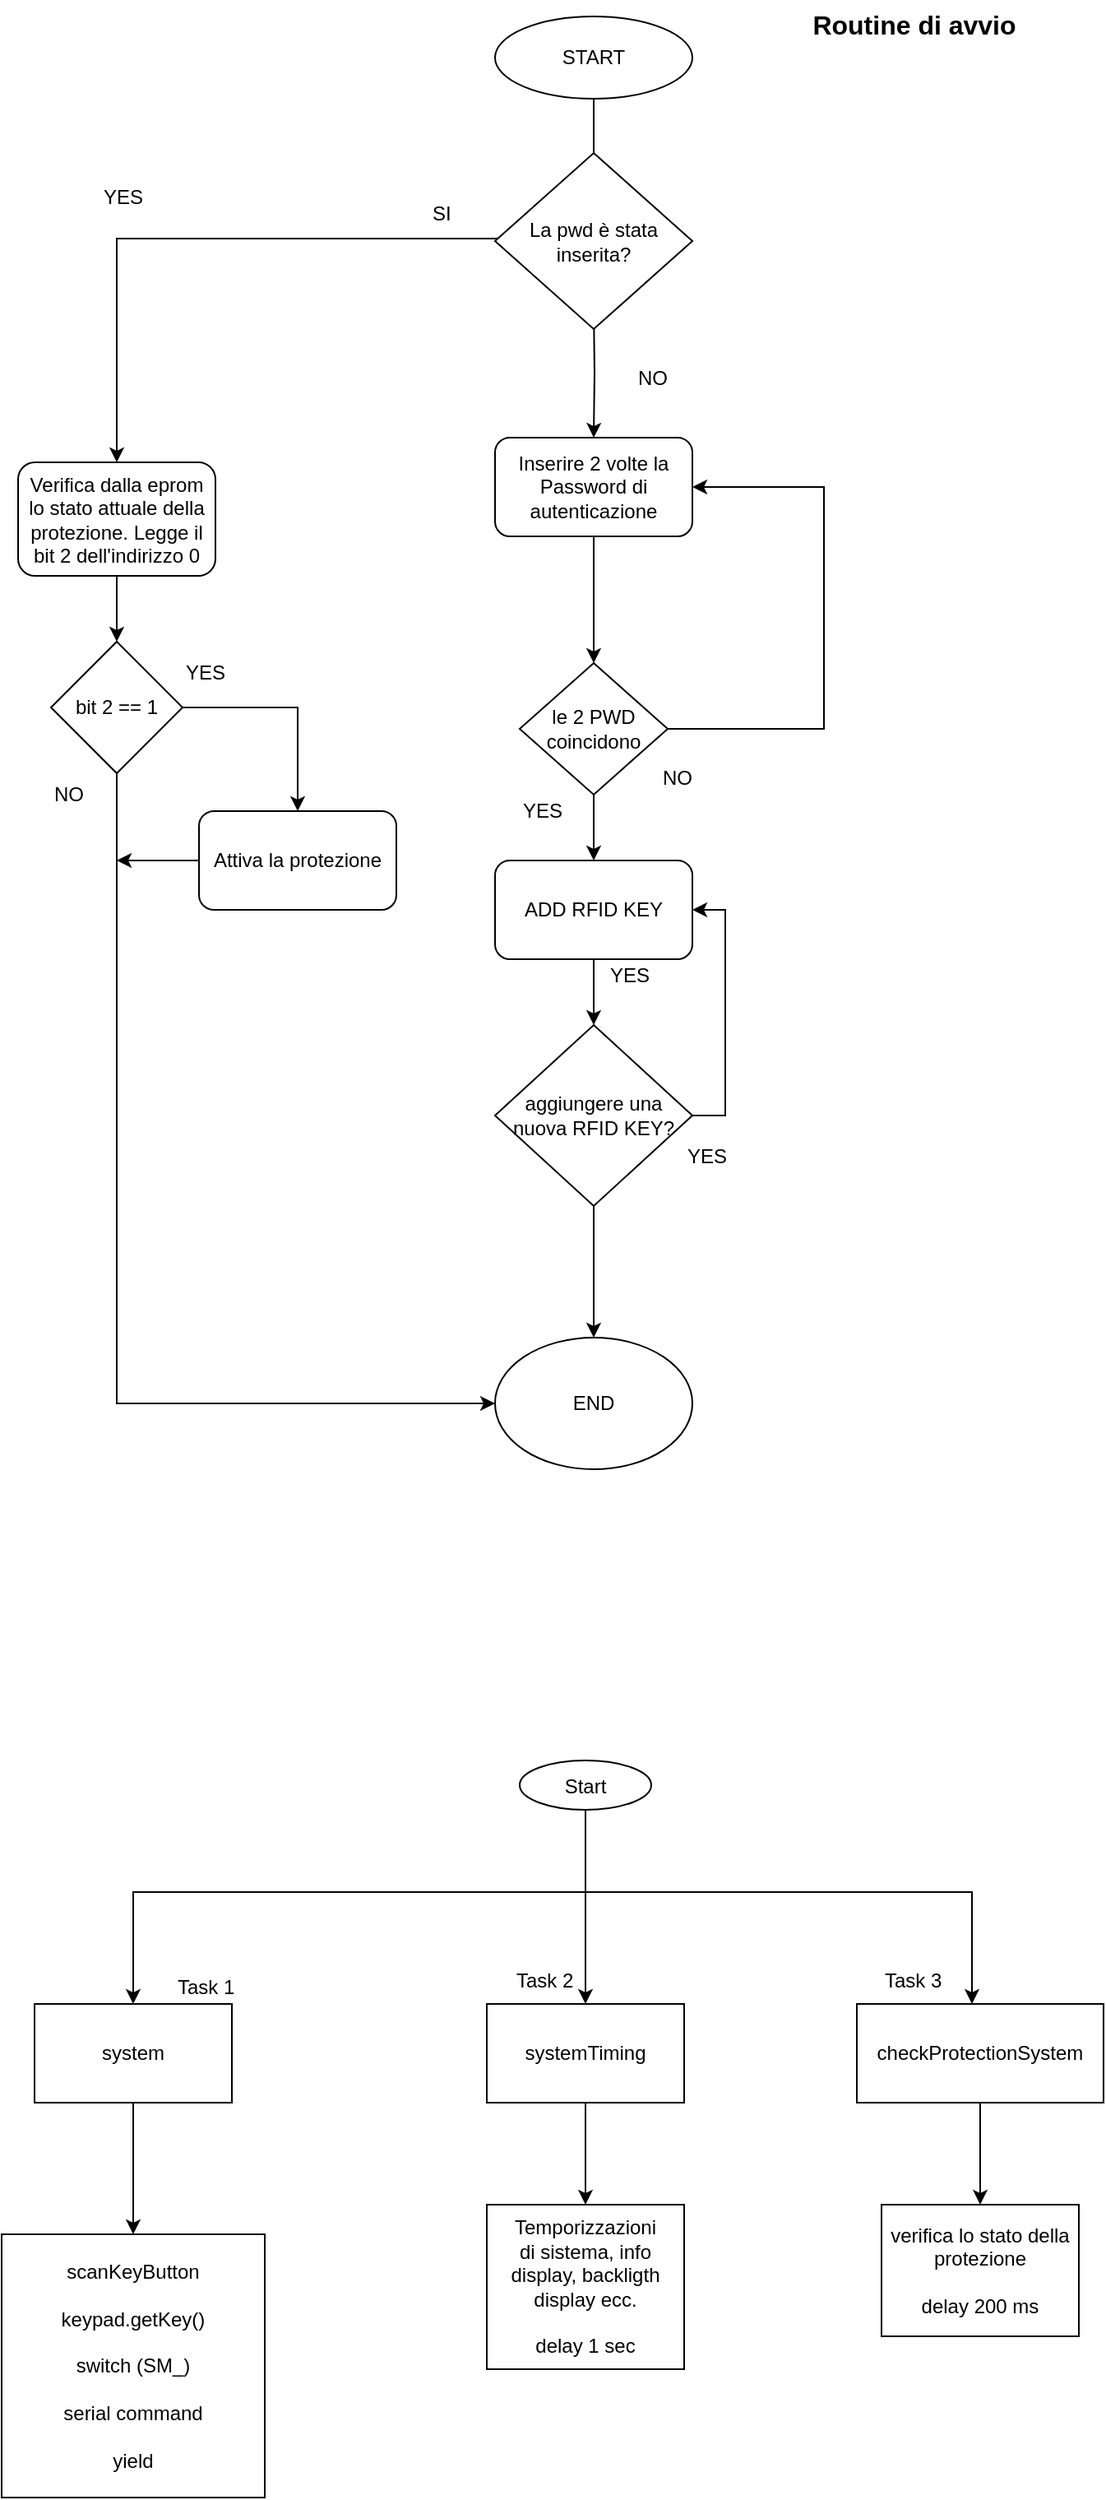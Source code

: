 <mxfile version="12.2.6" type="github" pages="1">
  <diagram id="GzJ5kb_HZyxEJcBnKKYt" name="Page-1">
    <mxGraphModel dx="1408" dy="749" grid="1" gridSize="10" guides="1" tooltips="1" connect="1" arrows="1" fold="1" page="1" pageScale="1" pageWidth="827" pageHeight="1169" math="0" shadow="0">
      <root>
        <mxCell id="0"/>
        <mxCell id="1" parent="0"/>
        <mxCell id="JQCsbGnRsWV4-WamZks8-3" style="edgeStyle=orthogonalEdgeStyle;rounded=0;orthogonalLoop=1;jettySize=auto;html=1;entryX=0.5;entryY=0;entryDx=0;entryDy=0;" parent="1" source="JQCsbGnRsWV4-WamZks8-1" edge="1">
          <mxGeometry relative="1" as="geometry">
            <mxPoint x="450" y="236" as="targetPoint"/>
          </mxGeometry>
        </mxCell>
        <mxCell id="JQCsbGnRsWV4-WamZks8-1" value="START" style="ellipse;whiteSpace=wrap;html=1;" parent="1" vertex="1">
          <mxGeometry x="390" y="140" width="120" height="50" as="geometry"/>
        </mxCell>
        <mxCell id="93fKd7a6iv3vn6x5iEPO-3" style="edgeStyle=orthogonalEdgeStyle;rounded=0;orthogonalLoop=1;jettySize=auto;html=1;exitX=0.5;exitY=1;exitDx=0;exitDy=0;entryX=0.5;entryY=0;entryDx=0;entryDy=0;" parent="1" target="93fKd7a6iv3vn6x5iEPO-4" edge="1">
          <mxGeometry relative="1" as="geometry">
            <mxPoint x="450" y="316" as="sourcePoint"/>
            <mxPoint x="450" y="348" as="targetPoint"/>
          </mxGeometry>
        </mxCell>
        <mxCell id="93fKd7a6iv3vn6x5iEPO-24" style="edgeStyle=orthogonalEdgeStyle;rounded=0;orthogonalLoop=1;jettySize=auto;html=1;entryX=0.5;entryY=0;entryDx=0;entryDy=0;" parent="1" source="93fKd7a6iv3vn6x5iEPO-15" target="93fKd7a6iv3vn6x5iEPO-23" edge="1">
          <mxGeometry relative="1" as="geometry">
            <Array as="points">
              <mxPoint x="160" y="275"/>
            </Array>
          </mxGeometry>
        </mxCell>
        <mxCell id="93fKd7a6iv3vn6x5iEPO-15" value="La pwd è stata inserita?" style="rhombus;whiteSpace=wrap;html=1;" parent="1" vertex="1">
          <mxGeometry x="390" y="223" width="120" height="107" as="geometry"/>
        </mxCell>
        <mxCell id="JQCsbGnRsWV4-WamZks8-9" value="SI" style="text;html=1;resizable=0;points=[];autosize=1;align=left;verticalAlign=top;spacingTop=-4;" parent="1" vertex="1">
          <mxGeometry x="350" y="250" width="30" height="20" as="geometry"/>
        </mxCell>
        <mxCell id="JQCsbGnRsWV4-WamZks8-13" value="NO" style="text;html=1;resizable=0;points=[];autosize=1;align=left;verticalAlign=top;spacingTop=-4;" parent="1" vertex="1">
          <mxGeometry x="475" y="350" width="30" height="20" as="geometry"/>
        </mxCell>
        <mxCell id="ACOr25gVCpzw2QxYrwrL-36" style="edgeStyle=orthogonalEdgeStyle;rounded=0;orthogonalLoop=1;jettySize=auto;html=1;entryX=0.5;entryY=0;entryDx=0;entryDy=0;" parent="1" source="ACOr25gVCpzw2QxYrwrL-3" target="ACOr25gVCpzw2QxYrwrL-35" edge="1">
          <mxGeometry relative="1" as="geometry"/>
        </mxCell>
        <mxCell id="ACOr25gVCpzw2QxYrwrL-3" value="ADD RFID KEY" style="rounded=1;whiteSpace=wrap;html=1;" parent="1" vertex="1">
          <mxGeometry x="390" y="653" width="120" height="60" as="geometry"/>
        </mxCell>
        <mxCell id="ACOr25gVCpzw2QxYrwrL-33" value="YES" style="text;html=1;resizable=0;points=[];autosize=1;align=left;verticalAlign=top;spacingTop=-4;" parent="1" vertex="1">
          <mxGeometry x="405" y="613" width="40" height="20" as="geometry"/>
        </mxCell>
        <mxCell id="ACOr25gVCpzw2QxYrwrL-37" style="edgeStyle=orthogonalEdgeStyle;rounded=0;orthogonalLoop=1;jettySize=auto;html=1;entryX=0.5;entryY=0;entryDx=0;entryDy=0;" parent="1" source="ACOr25gVCpzw2QxYrwrL-35" target="ufUKAyT2OznpqBrO6CIl-1" edge="1">
          <mxGeometry relative="1" as="geometry">
            <mxPoint x="450" y="1014" as="targetPoint"/>
          </mxGeometry>
        </mxCell>
        <mxCell id="93fKd7a6iv3vn6x5iEPO-14" style="edgeStyle=orthogonalEdgeStyle;rounded=0;orthogonalLoop=1;jettySize=auto;html=1;entryX=1;entryY=0.5;entryDx=0;entryDy=0;" parent="1" source="ACOr25gVCpzw2QxYrwrL-35" target="ACOr25gVCpzw2QxYrwrL-3" edge="1">
          <mxGeometry relative="1" as="geometry">
            <Array as="points">
              <mxPoint x="530" y="808"/>
              <mxPoint x="530" y="683"/>
            </Array>
          </mxGeometry>
        </mxCell>
        <mxCell id="ACOr25gVCpzw2QxYrwrL-35" value="aggiungere una nuova RFID KEY?" style="rhombus;whiteSpace=wrap;html=1;" parent="1" vertex="1">
          <mxGeometry x="390" y="753" width="120" height="110" as="geometry"/>
        </mxCell>
        <mxCell id="ACOr25gVCpzw2QxYrwrL-40" value="YES" style="text;html=1;resizable=0;points=[];autosize=1;align=left;verticalAlign=top;spacingTop=-4;" parent="1" vertex="1">
          <mxGeometry x="505" y="823" width="40" height="20" as="geometry"/>
        </mxCell>
        <mxCell id="ACOr25gVCpzw2QxYrwrL-41" value="NO" style="text;html=1;resizable=0;points=[];autosize=1;align=left;verticalAlign=top;spacingTop=-4;" parent="1" vertex="1">
          <mxGeometry x="449" y="951" width="30" height="20" as="geometry"/>
        </mxCell>
        <mxCell id="ACOr25gVCpzw2QxYrwrL-46" value="NO" style="text;html=1;resizable=0;points=[];autosize=1;align=left;verticalAlign=top;spacingTop=-4;" parent="1" vertex="1">
          <mxGeometry x="490" y="593" width="30" height="20" as="geometry"/>
        </mxCell>
        <mxCell id="ACOr25gVCpzw2QxYrwrL-48" value="YES" style="text;html=1;resizable=0;points=[];autosize=1;align=left;verticalAlign=top;spacingTop=-4;" parent="1" vertex="1">
          <mxGeometry x="458" y="713" width="40" height="20" as="geometry"/>
        </mxCell>
        <mxCell id="ufUKAyT2OznpqBrO6CIl-1" value="END" style="ellipse;whiteSpace=wrap;html=1;" parent="1" vertex="1">
          <mxGeometry x="390" y="943" width="120" height="80" as="geometry"/>
        </mxCell>
        <mxCell id="93fKd7a6iv3vn6x5iEPO-11" value="" style="edgeStyle=orthogonalEdgeStyle;rounded=0;orthogonalLoop=1;jettySize=auto;html=1;" parent="1" source="93fKd7a6iv3vn6x5iEPO-4" target="93fKd7a6iv3vn6x5iEPO-10" edge="1">
          <mxGeometry relative="1" as="geometry"/>
        </mxCell>
        <mxCell id="93fKd7a6iv3vn6x5iEPO-4" value="Inserire 2 volte la Password di autenticazione" style="rounded=1;whiteSpace=wrap;html=1;" parent="1" vertex="1">
          <mxGeometry x="390" y="396" width="120" height="60" as="geometry"/>
        </mxCell>
        <mxCell id="93fKd7a6iv3vn6x5iEPO-13" style="edgeStyle=orthogonalEdgeStyle;rounded=0;orthogonalLoop=1;jettySize=auto;html=1;entryX=0.5;entryY=0;entryDx=0;entryDy=0;" parent="1" source="93fKd7a6iv3vn6x5iEPO-10" target="ACOr25gVCpzw2QxYrwrL-3" edge="1">
          <mxGeometry relative="1" as="geometry"/>
        </mxCell>
        <mxCell id="YXUY36b51AzE6H_P1PPm-1" style="edgeStyle=orthogonalEdgeStyle;rounded=0;orthogonalLoop=1;jettySize=auto;html=1;exitX=1;exitY=0.5;exitDx=0;exitDy=0;entryX=1;entryY=0.5;entryDx=0;entryDy=0;" edge="1" parent="1" source="93fKd7a6iv3vn6x5iEPO-10" target="93fKd7a6iv3vn6x5iEPO-4">
          <mxGeometry relative="1" as="geometry">
            <Array as="points">
              <mxPoint x="590" y="573"/>
              <mxPoint x="590" y="426"/>
            </Array>
          </mxGeometry>
        </mxCell>
        <mxCell id="93fKd7a6iv3vn6x5iEPO-10" value="le 2 PWD coincidono" style="rhombus;whiteSpace=wrap;html=1;" parent="1" vertex="1">
          <mxGeometry x="405" y="533" width="90" height="80" as="geometry"/>
        </mxCell>
        <mxCell id="93fKd7a6iv3vn6x5iEPO-19" value="YES" style="text;html=1;resizable=0;points=[];autosize=1;align=left;verticalAlign=top;spacingTop=-4;" parent="1" vertex="1">
          <mxGeometry x="150" y="240" width="40" height="20" as="geometry"/>
        </mxCell>
        <mxCell id="Wri909QA5275nmI2Alw--4" style="edgeStyle=orthogonalEdgeStyle;rounded=0;orthogonalLoop=1;jettySize=auto;html=1;exitX=0.5;exitY=1;exitDx=0;exitDy=0;" parent="1" source="93fKd7a6iv3vn6x5iEPO-22" target="Wri909QA5275nmI2Alw--3" edge="1">
          <mxGeometry relative="1" as="geometry"/>
        </mxCell>
        <mxCell id="Wri909QA5275nmI2Alw--5" style="edgeStyle=orthogonalEdgeStyle;rounded=0;orthogonalLoop=1;jettySize=auto;html=1;entryX=0.5;entryY=0;entryDx=0;entryDy=0;" parent="1" source="93fKd7a6iv3vn6x5iEPO-22" target="Wri909QA5275nmI2Alw--1" edge="1">
          <mxGeometry relative="1" as="geometry">
            <mxPoint x="170" y="1280" as="targetPoint"/>
            <Array as="points">
              <mxPoint x="445" y="1280"/>
              <mxPoint x="170" y="1280"/>
            </Array>
          </mxGeometry>
        </mxCell>
        <mxCell id="Wri909QA5275nmI2Alw--10" style="edgeStyle=orthogonalEdgeStyle;rounded=0;orthogonalLoop=1;jettySize=auto;html=1;" parent="1" source="93fKd7a6iv3vn6x5iEPO-22" target="Wri909QA5275nmI2Alw--2" edge="1">
          <mxGeometry relative="1" as="geometry">
            <Array as="points">
              <mxPoint x="445" y="1280"/>
              <mxPoint x="680" y="1280"/>
            </Array>
          </mxGeometry>
        </mxCell>
        <mxCell id="93fKd7a6iv3vn6x5iEPO-22" value="Start" style="ellipse" parent="1" vertex="1">
          <mxGeometry x="405" y="1200" width="80" height="30" as="geometry"/>
        </mxCell>
        <mxCell id="93fKd7a6iv3vn6x5iEPO-29" value="" style="edgeStyle=orthogonalEdgeStyle;rounded=0;orthogonalLoop=1;jettySize=auto;html=1;" parent="1" source="93fKd7a6iv3vn6x5iEPO-23" target="93fKd7a6iv3vn6x5iEPO-26" edge="1">
          <mxGeometry relative="1" as="geometry"/>
        </mxCell>
        <mxCell id="93fKd7a6iv3vn6x5iEPO-23" value="Verifica dalla eprom lo stato attuale della protezione. Legge il bit 2 dell&#39;indirizzo 0" style="rounded=1;whiteSpace=wrap;html=1;" parent="1" vertex="1">
          <mxGeometry x="100" y="411" width="120" height="69" as="geometry"/>
        </mxCell>
        <mxCell id="93fKd7a6iv3vn6x5iEPO-31" style="edgeStyle=orthogonalEdgeStyle;rounded=0;orthogonalLoop=1;jettySize=auto;html=1;exitX=1;exitY=0.5;exitDx=0;exitDy=0;entryX=0.5;entryY=0;entryDx=0;entryDy=0;" parent="1" source="93fKd7a6iv3vn6x5iEPO-26" target="93fKd7a6iv3vn6x5iEPO-27" edge="1">
          <mxGeometry relative="1" as="geometry"/>
        </mxCell>
        <mxCell id="93fKd7a6iv3vn6x5iEPO-33" value="" style="edgeStyle=orthogonalEdgeStyle;rounded=0;orthogonalLoop=1;jettySize=auto;html=1;entryX=0;entryY=0.5;entryDx=0;entryDy=0;" parent="1" source="93fKd7a6iv3vn6x5iEPO-26" target="ufUKAyT2OznpqBrO6CIl-1" edge="1">
          <mxGeometry relative="1" as="geometry">
            <mxPoint x="160" y="680" as="targetPoint"/>
            <Array as="points">
              <mxPoint x="160" y="983"/>
            </Array>
          </mxGeometry>
        </mxCell>
        <mxCell id="93fKd7a6iv3vn6x5iEPO-26" value="bit 2 == 1" style="rhombus;whiteSpace=wrap;html=1;" parent="1" vertex="1">
          <mxGeometry x="120" y="520" width="80" height="80" as="geometry"/>
        </mxCell>
        <mxCell id="93fKd7a6iv3vn6x5iEPO-34" style="edgeStyle=orthogonalEdgeStyle;rounded=0;orthogonalLoop=1;jettySize=auto;html=1;" parent="1" source="93fKd7a6iv3vn6x5iEPO-27" edge="1">
          <mxGeometry relative="1" as="geometry">
            <mxPoint x="160" y="653" as="targetPoint"/>
          </mxGeometry>
        </mxCell>
        <mxCell id="93fKd7a6iv3vn6x5iEPO-27" value="Attiva la protezione" style="rounded=1;whiteSpace=wrap;html=1;" parent="1" vertex="1">
          <mxGeometry x="210" y="623" width="120" height="60" as="geometry"/>
        </mxCell>
        <mxCell id="93fKd7a6iv3vn6x5iEPO-30" value="YES" style="text;html=1;resizable=0;points=[];autosize=1;align=left;verticalAlign=top;spacingTop=-4;" parent="1" vertex="1">
          <mxGeometry x="200" y="529" width="40" height="20" as="geometry"/>
        </mxCell>
        <mxCell id="93fKd7a6iv3vn6x5iEPO-35" value="NO" style="text;html=1;resizable=0;points=[];autosize=1;align=left;verticalAlign=top;spacingTop=-4;" parent="1" vertex="1">
          <mxGeometry x="120" y="603" width="30" height="20" as="geometry"/>
        </mxCell>
        <mxCell id="Wri909QA5275nmI2Alw--12" style="edgeStyle=orthogonalEdgeStyle;rounded=0;orthogonalLoop=1;jettySize=auto;html=1;" parent="1" source="Wri909QA5275nmI2Alw--1" target="Wri909QA5275nmI2Alw--11" edge="1">
          <mxGeometry relative="1" as="geometry"/>
        </mxCell>
        <mxCell id="Wri909QA5275nmI2Alw--1" value="system" style="rounded=0;whiteSpace=wrap;html=1;" parent="1" vertex="1">
          <mxGeometry x="110" y="1348" width="120" height="60" as="geometry"/>
        </mxCell>
        <mxCell id="Wri909QA5275nmI2Alw--16" style="edgeStyle=orthogonalEdgeStyle;rounded=0;orthogonalLoop=1;jettySize=auto;html=1;entryX=0.5;entryY=0;entryDx=0;entryDy=0;" parent="1" source="Wri909QA5275nmI2Alw--2" target="Wri909QA5275nmI2Alw--15" edge="1">
          <mxGeometry relative="1" as="geometry"/>
        </mxCell>
        <mxCell id="Wri909QA5275nmI2Alw--2" value="checkProtectionSystem" style="rounded=0;whiteSpace=wrap;html=1;" parent="1" vertex="1">
          <mxGeometry x="610" y="1348" width="150" height="60" as="geometry"/>
        </mxCell>
        <mxCell id="Wri909QA5275nmI2Alw--14" style="edgeStyle=orthogonalEdgeStyle;rounded=0;orthogonalLoop=1;jettySize=auto;html=1;" parent="1" source="Wri909QA5275nmI2Alw--3" target="Wri909QA5275nmI2Alw--13" edge="1">
          <mxGeometry relative="1" as="geometry"/>
        </mxCell>
        <mxCell id="Wri909QA5275nmI2Alw--3" value="systemTiming" style="rounded=0;whiteSpace=wrap;html=1;" parent="1" vertex="1">
          <mxGeometry x="385" y="1348" width="120" height="60" as="geometry"/>
        </mxCell>
        <mxCell id="Wri909QA5275nmI2Alw--7" value="Task 1" style="text;html=1;resizable=0;points=[];autosize=1;align=left;verticalAlign=top;spacingTop=-4;" parent="1" vertex="1">
          <mxGeometry x="195" y="1328" width="50" height="20" as="geometry"/>
        </mxCell>
        <mxCell id="Wri909QA5275nmI2Alw--8" value="Task 2" style="text;html=1;resizable=0;points=[];autosize=1;align=left;verticalAlign=top;spacingTop=-4;" parent="1" vertex="1">
          <mxGeometry x="401" y="1324" width="50" height="20" as="geometry"/>
        </mxCell>
        <mxCell id="Wri909QA5275nmI2Alw--9" value="Task 3" style="text;html=1;resizable=0;points=[];autosize=1;align=left;verticalAlign=top;spacingTop=-4;" parent="1" vertex="1">
          <mxGeometry x="625" y="1324" width="50" height="20" as="geometry"/>
        </mxCell>
        <mxCell id="Wri909QA5275nmI2Alw--11" value="&lt;div&gt;scanKeyButton&lt;/div&gt;&lt;div&gt;&lt;br&gt;&lt;/div&gt;&lt;div&gt;keypad.getKey()&lt;/div&gt;&lt;div&gt;&lt;br&gt;&lt;/div&gt;&lt;div&gt;switch (SM_)&lt;/div&gt;&lt;div&gt;&lt;br&gt;&lt;/div&gt;&lt;div&gt;serial command&lt;br&gt;&lt;/div&gt;&lt;div&gt;&lt;br&gt;&lt;/div&gt;&lt;div&gt;yield&lt;/div&gt;" style="whiteSpace=wrap;html=1;aspect=fixed;" parent="1" vertex="1">
          <mxGeometry x="90" y="1488" width="160" height="160" as="geometry"/>
        </mxCell>
        <mxCell id="Wri909QA5275nmI2Alw--13" value="&lt;div&gt;Temporizzazioni &lt;br&gt;&lt;/div&gt;&lt;div&gt;di sistema, info display, backligth display ecc.&lt;br&gt;&lt;/div&gt;&lt;div&gt;&lt;br&gt;&lt;/div&gt;delay 1 sec " style="rounded=0;whiteSpace=wrap;html=1;" parent="1" vertex="1">
          <mxGeometry x="385" y="1470" width="120" height="100" as="geometry"/>
        </mxCell>
        <mxCell id="Wri909QA5275nmI2Alw--15" value="&lt;div&gt;verifica lo stato della &lt;br&gt;&lt;/div&gt;&lt;div&gt;protezione&lt;br&gt;&lt;/div&gt;&lt;div&gt;&lt;br&gt;&lt;/div&gt;&lt;div&gt;delay 200 ms &lt;/div&gt;" style="rounded=0;whiteSpace=wrap;html=1;" parent="1" vertex="1">
          <mxGeometry x="625" y="1470" width="120" height="80" as="geometry"/>
        </mxCell>
        <mxCell id="YXUY36b51AzE6H_P1PPm-2" value="&lt;font style=&quot;font-size: 16px&quot;&gt;&lt;b&gt;Routine di avvio&lt;/b&gt;&lt;/font&gt;" style="text;html=1;strokeColor=none;fillColor=none;align=center;verticalAlign=middle;whiteSpace=wrap;rounded=0;strokeWidth=4;" vertex="1" parent="1">
          <mxGeometry x="560" y="130" width="170" height="30" as="geometry"/>
        </mxCell>
      </root>
    </mxGraphModel>
  </diagram>
</mxfile>
